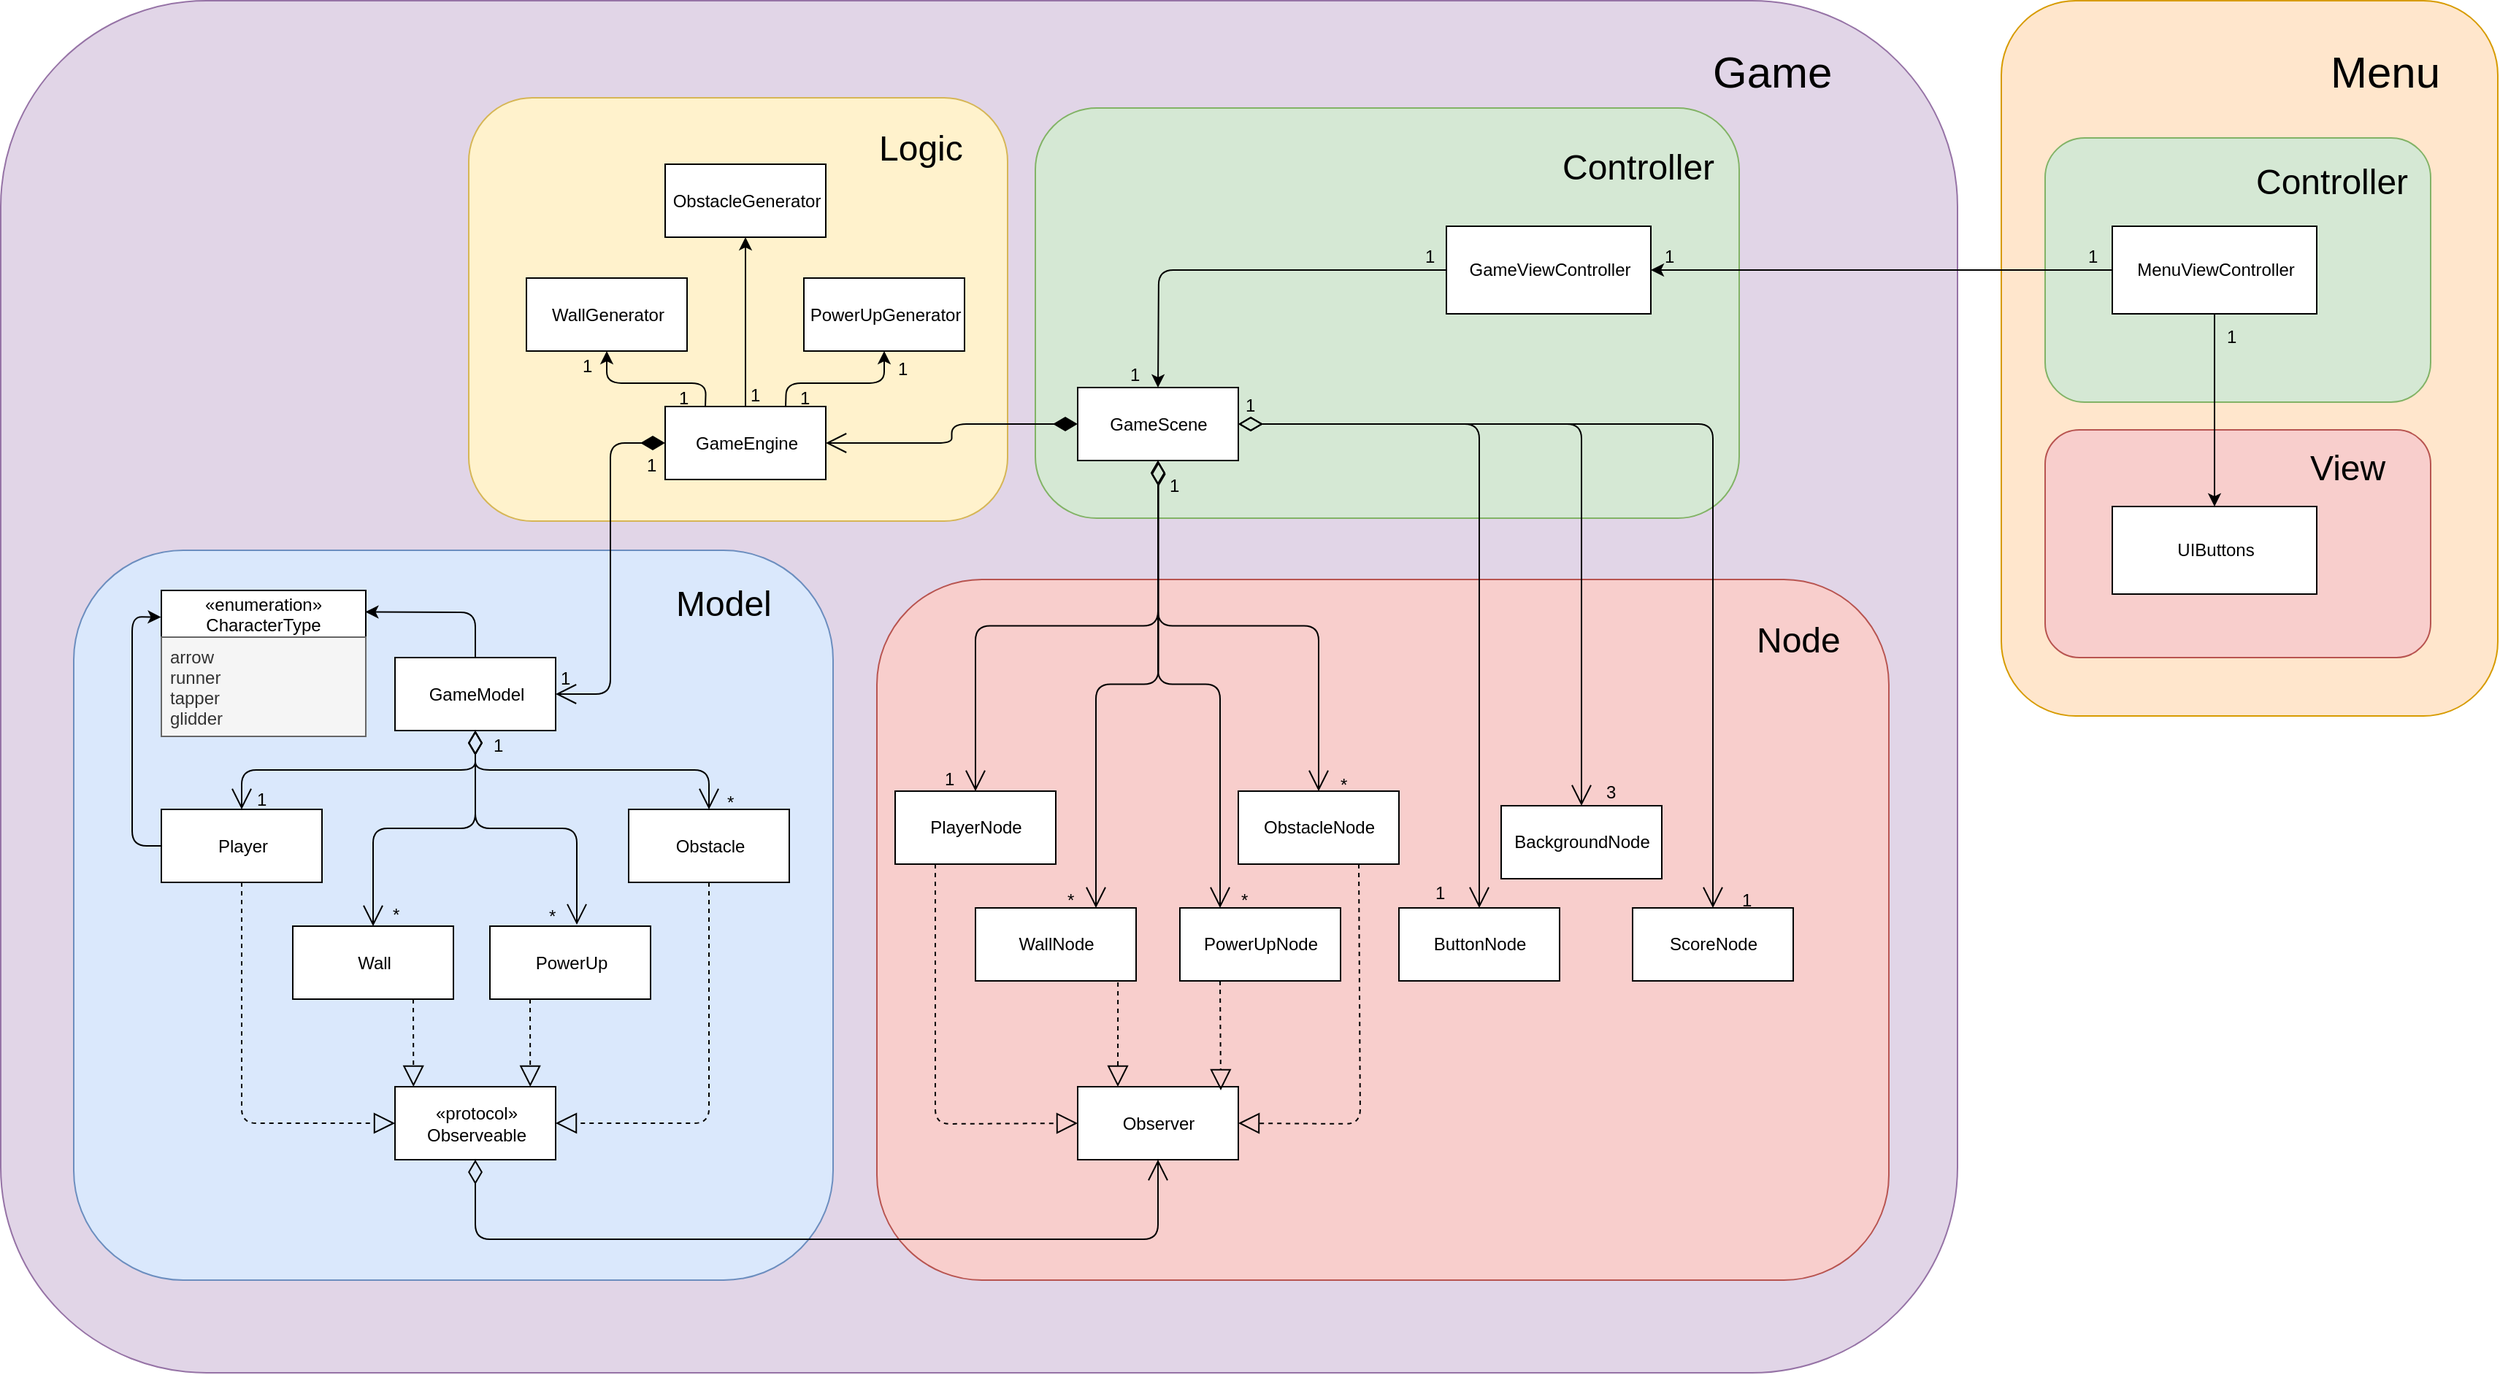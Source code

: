 <mxfile version="10.5.4" type="device"><diagram id="Y3NEWgjcwdqvcWFSTXgJ" name="Page-1"><mxGraphModel dx="2684" dy="1356" grid="1" gridSize="10" guides="1" tooltips="1" connect="1" arrows="1" fold="1" page="1" pageScale="1" pageWidth="2336" pageHeight="1654" math="0" shadow="0"><root><mxCell id="0"/><mxCell id="1" parent="0"/><mxCell id="E8pVUjtLcKvtDBZuzTOa-110" value="" style="rounded=1;whiteSpace=wrap;html=1;fillColor=#e1d5e7;strokeColor=#9673a6;" vertex="1" parent="1"><mxGeometry x="231.5" y="426.5" width="1340" height="940" as="geometry"/></mxCell><mxCell id="E8pVUjtLcKvtDBZuzTOa-109" value="" style="rounded=1;whiteSpace=wrap;html=1;fillColor=#ffe6cc;strokeColor=#d79b00;" vertex="1" parent="1"><mxGeometry x="1601.5" y="426.5" width="340" height="490" as="geometry"/></mxCell><mxCell id="E8pVUjtLcKvtDBZuzTOa-80" value="" style="rounded=1;whiteSpace=wrap;html=1;fillColor=#f8cecc;strokeColor=#b85450;" vertex="1" parent="1"><mxGeometry x="1631.5" y="720.5" width="264" height="156" as="geometry"/></mxCell><mxCell id="E8pVUjtLcKvtDBZuzTOa-79" value="" style="rounded=1;whiteSpace=wrap;html=1;fillColor=#d5e8d4;strokeColor=#82b366;" vertex="1" parent="1"><mxGeometry x="1631.5" y="520.5" width="264" height="181" as="geometry"/></mxCell><mxCell id="E8pVUjtLcKvtDBZuzTOa-77" value="" style="rounded=1;whiteSpace=wrap;html=1;fillColor=#d5e8d4;strokeColor=#82b366;" vertex="1" parent="1"><mxGeometry x="940" y="500" width="482" height="281" as="geometry"/></mxCell><mxCell id="E8pVUjtLcKvtDBZuzTOa-73" value="" style="rounded=1;whiteSpace=wrap;html=1;fillColor=#fff2cc;strokeColor=#d6b656;" vertex="1" parent="1"><mxGeometry x="552" y="493" width="369" height="290" as="geometry"/></mxCell><mxCell id="E8pVUjtLcKvtDBZuzTOa-72" value="" style="rounded=1;whiteSpace=wrap;html=1;fillColor=#f8cecc;strokeColor=#b85450;" vertex="1" parent="1"><mxGeometry x="831.5" y="823" width="693" height="480" as="geometry"/></mxCell><mxCell id="E8pVUjtLcKvtDBZuzTOa-70" value="" style="rounded=1;whiteSpace=wrap;html=1;fillColor=#dae8fc;strokeColor=#6c8ebf;" vertex="1" parent="1"><mxGeometry x="281.5" y="803" width="520" height="500" as="geometry"/></mxCell><mxCell id="E8pVUjtLcKvtDBZuzTOa-1" value="GameScene" style="html=1;" vertex="1" parent="1"><mxGeometry x="969" y="691.5" width="110" height="50" as="geometry"/></mxCell><mxCell id="E8pVUjtLcKvtDBZuzTOa-2" value="WallGenerator" style="html=1;" vertex="1" parent="1"><mxGeometry x="591.5" y="616.5" width="110" height="50" as="geometry"/></mxCell><mxCell id="E8pVUjtLcKvtDBZuzTOa-3" value="ObstacleGenerator" style="html=1;" vertex="1" parent="1"><mxGeometry x="686.5" y="538.5" width="110" height="50" as="geometry"/></mxCell><mxCell id="E8pVUjtLcKvtDBZuzTOa-4" value="PowerUpGenerator" style="html=1;" vertex="1" parent="1"><mxGeometry x="781.5" y="616.5" width="110" height="50" as="geometry"/></mxCell><mxCell id="E8pVUjtLcKvtDBZuzTOa-5" value="GameModel" style="html=1;" vertex="1" parent="1"><mxGeometry x="501.5" y="876.5" width="110" height="50" as="geometry"/></mxCell><mxCell id="E8pVUjtLcKvtDBZuzTOa-6" value="GameEngine" style="html=1;" vertex="1" parent="1"><mxGeometry x="686.5" y="704.5" width="110" height="50" as="geometry"/></mxCell><mxCell id="E8pVUjtLcKvtDBZuzTOa-7" value="Player" style="html=1;" vertex="1" parent="1"><mxGeometry x="341.5" y="980.5" width="110" height="50" as="geometry"/></mxCell><mxCell id="E8pVUjtLcKvtDBZuzTOa-8" value="Wall" style="html=1;" vertex="1" parent="1"><mxGeometry x="431.5" y="1060.5" width="110" height="50" as="geometry"/></mxCell><mxCell id="E8pVUjtLcKvtDBZuzTOa-9" value="Obstacle" style="html=1;" vertex="1" parent="1"><mxGeometry x="661.5" y="980.5" width="110" height="50" as="geometry"/></mxCell><mxCell id="E8pVUjtLcKvtDBZuzTOa-11" value="PowerUp" style="html=1;" vertex="1" parent="1"><mxGeometry x="566.5" y="1060.5" width="110" height="50" as="geometry"/></mxCell><mxCell id="E8pVUjtLcKvtDBZuzTOa-12" value="&lt;span&gt;«protocol»&lt;/span&gt;&lt;br&gt;Observeable" style="html=1;" vertex="1" parent="1"><mxGeometry x="501.5" y="1170.5" width="110" height="50" as="geometry"/></mxCell><mxCell id="E8pVUjtLcKvtDBZuzTOa-13" value="Observer" style="html=1;" vertex="1" parent="1"><mxGeometry x="969" y="1170.5" width="110" height="50" as="geometry"/></mxCell><mxCell id="E8pVUjtLcKvtDBZuzTOa-14" value="PlayerNode" style="html=1;" vertex="1" parent="1"><mxGeometry x="844" y="968" width="110" height="50" as="geometry"/></mxCell><mxCell id="E8pVUjtLcKvtDBZuzTOa-15" value="BackgroundNode" style="html=1;" vertex="1" parent="1"><mxGeometry x="1259" y="978" width="110" height="50" as="geometry"/></mxCell><mxCell id="E8pVUjtLcKvtDBZuzTOa-16" value="ObstacleNode" style="html=1;" vertex="1" parent="1"><mxGeometry x="1079" y="968" width="110" height="50" as="geometry"/></mxCell><mxCell id="E8pVUjtLcKvtDBZuzTOa-17" value="WallNode" style="html=1;" vertex="1" parent="1"><mxGeometry x="899" y="1048" width="110" height="50" as="geometry"/></mxCell><mxCell id="E8pVUjtLcKvtDBZuzTOa-18" value="ScoreNode" style="html=1;" vertex="1" parent="1"><mxGeometry x="1349" y="1048" width="110" height="50" as="geometry"/></mxCell><mxCell id="E8pVUjtLcKvtDBZuzTOa-19" value="ButtonNode" style="html=1;" vertex="1" parent="1"><mxGeometry x="1189" y="1048" width="110" height="50" as="geometry"/></mxCell><mxCell id="E8pVUjtLcKvtDBZuzTOa-26" value="«enumeration»&#10;CharacterType" style="swimlane;fontStyle=0;childLayout=stackLayout;horizontal=1;startSize=32;horizontalStack=0;resizeParent=1;resizeParentMax=0;resizeLast=0;collapsible=1;marginBottom=0;" vertex="1" parent="1"><mxGeometry x="341.5" y="830.5" width="140" height="100" as="geometry"/></mxCell><mxCell id="E8pVUjtLcKvtDBZuzTOa-27" value="arrow&#10;runner&#10;tapper&#10;glidder&#10;" style="text;align=left;verticalAlign=top;spacingLeft=4;spacingRight=4;overflow=hidden;rotatable=0;points=[[0,0.5],[1,0.5]];portConstraint=eastwest;fillColor=#f5f5f5;strokeColor=#666666;fontColor=#333333;" vertex="1" parent="E8pVUjtLcKvtDBZuzTOa-26"><mxGeometry y="32" width="140" height="68" as="geometry"/></mxCell><mxCell id="E8pVUjtLcKvtDBZuzTOa-33" value="" style="endArrow=open;html=1;endSize=12;startArrow=diamondThin;startSize=14;startFill=0;edgeStyle=orthogonalEdgeStyle;align=left;verticalAlign=bottom;exitX=0.5;exitY=1;exitDx=0;exitDy=0;entryX=0.5;entryY=0;entryDx=0;entryDy=0;" edge="1" parent="1" source="E8pVUjtLcKvtDBZuzTOa-5" target="E8pVUjtLcKvtDBZuzTOa-7"><mxGeometry x="-1" y="3" relative="1" as="geometry"><mxPoint x="531.5" y="950.5" as="sourcePoint"/><mxPoint x="691.5" y="950.5" as="targetPoint"/></mxGeometry></mxCell><mxCell id="E8pVUjtLcKvtDBZuzTOa-34" value="" style="endArrow=open;html=1;endSize=12;startArrow=diamondThin;startSize=14;startFill=0;edgeStyle=orthogonalEdgeStyle;align=left;verticalAlign=bottom;exitX=0.5;exitY=1;exitDx=0;exitDy=0;entryX=0.5;entryY=0;entryDx=0;entryDy=0;" edge="1" parent="1" source="E8pVUjtLcKvtDBZuzTOa-5" target="E8pVUjtLcKvtDBZuzTOa-8"><mxGeometry x="-1" y="3" relative="1" as="geometry"><mxPoint x="566.611" y="936.389" as="sourcePoint"/><mxPoint x="406.611" y="992.5" as="targetPoint"/></mxGeometry></mxCell><mxCell id="E8pVUjtLcKvtDBZuzTOa-35" value="" style="endArrow=open;html=1;endSize=12;startArrow=diamondThin;startSize=14;startFill=0;edgeStyle=orthogonalEdgeStyle;align=left;verticalAlign=bottom;exitX=0.5;exitY=1;exitDx=0;exitDy=0;" edge="1" parent="1" source="E8pVUjtLcKvtDBZuzTOa-5" target="E8pVUjtLcKvtDBZuzTOa-9"><mxGeometry x="-1" y="3" relative="1" as="geometry"><mxPoint x="621.611" y="930.389" as="sourcePoint"/><mxPoint x="601.611" y="986.5" as="targetPoint"/></mxGeometry></mxCell><mxCell id="E8pVUjtLcKvtDBZuzTOa-36" value="" style="endArrow=open;html=1;endSize=12;startArrow=diamondThin;startSize=14;startFill=0;edgeStyle=orthogonalEdgeStyle;align=left;verticalAlign=bottom;entryX=0.541;entryY=-0.019;entryDx=0;entryDy=0;entryPerimeter=0;" edge="1" parent="1" source="E8pVUjtLcKvtDBZuzTOa-5" target="E8pVUjtLcKvtDBZuzTOa-11"><mxGeometry x="-1" y="3" relative="1" as="geometry"><mxPoint x="551.5" y="1020.5" as="sourcePoint"/><mxPoint x="711.5" y="1020.5" as="targetPoint"/></mxGeometry></mxCell><mxCell id="E8pVUjtLcKvtDBZuzTOa-37" value="" style="endArrow=block;dashed=1;endFill=0;endSize=12;html=1;entryX=0;entryY=0.5;entryDx=0;entryDy=0;exitX=0.5;exitY=1;exitDx=0;exitDy=0;" edge="1" parent="1" source="E8pVUjtLcKvtDBZuzTOa-7" target="E8pVUjtLcKvtDBZuzTOa-12"><mxGeometry width="160" relative="1" as="geometry"><mxPoint x="291.5" y="1160.5" as="sourcePoint"/><mxPoint x="441.5" y="1150.5" as="targetPoint"/><Array as="points"><mxPoint x="396.5" y="1195.5"/></Array></mxGeometry></mxCell><mxCell id="E8pVUjtLcKvtDBZuzTOa-38" value="" style="endArrow=block;dashed=1;endFill=0;endSize=12;html=1;entryX=1;entryY=0.5;entryDx=0;entryDy=0;exitX=0.5;exitY=1;exitDx=0;exitDy=0;" edge="1" parent="1" source="E8pVUjtLcKvtDBZuzTOa-9" target="E8pVUjtLcKvtDBZuzTOa-12"><mxGeometry width="160" relative="1" as="geometry"><mxPoint x="406.534" y="1040.534" as="sourcePoint"/><mxPoint x="511.362" y="1205.362" as="targetPoint"/><Array as="points"><mxPoint x="716.5" y="1195.5"/></Array></mxGeometry></mxCell><mxCell id="E8pVUjtLcKvtDBZuzTOa-39" value="" style="endArrow=block;dashed=1;endFill=0;endSize=12;html=1;exitX=0.75;exitY=1;exitDx=0;exitDy=0;entryX=0.115;entryY=0;entryDx=0;entryDy=0;entryPerimeter=0;" edge="1" parent="1" source="E8pVUjtLcKvtDBZuzTOa-8" target="E8pVUjtLcKvtDBZuzTOa-12"><mxGeometry width="160" relative="1" as="geometry"><mxPoint x="481.5" y="1140.5" as="sourcePoint"/><mxPoint x="641.5" y="1140.5" as="targetPoint"/></mxGeometry></mxCell><mxCell id="E8pVUjtLcKvtDBZuzTOa-40" value="" style="endArrow=block;dashed=1;endFill=0;endSize=12;html=1;exitX=0.25;exitY=1;exitDx=0;exitDy=0;entryX=0.842;entryY=0;entryDx=0;entryDy=0;entryPerimeter=0;" edge="1" parent="1" source="E8pVUjtLcKvtDBZuzTOa-11" target="E8pVUjtLcKvtDBZuzTOa-12"><mxGeometry width="160" relative="1" as="geometry"><mxPoint x="524.1" y="1120.5" as="sourcePoint"/><mxPoint x="524.1" y="1180.5" as="targetPoint"/></mxGeometry></mxCell><mxCell id="E8pVUjtLcKvtDBZuzTOa-41" value="PowerUpNode" style="html=1;" vertex="1" parent="1"><mxGeometry x="1039" y="1048" width="110" height="50" as="geometry"/></mxCell><mxCell id="E8pVUjtLcKvtDBZuzTOa-42" value="" style="endArrow=open;html=1;endSize=12;startArrow=diamondThin;startSize=14;startFill=0;edgeStyle=orthogonalEdgeStyle;align=left;verticalAlign=bottom;entryX=0.5;entryY=0;entryDx=0;entryDy=0;exitX=0.5;exitY=1;exitDx=0;exitDy=0;" edge="1" parent="1" source="E8pVUjtLcKvtDBZuzTOa-1" target="E8pVUjtLcKvtDBZuzTOa-14"><mxGeometry x="-1" y="3" relative="1" as="geometry"><mxPoint x="934.034" y="863" as="sourcePoint"/><mxPoint x="1003.69" y="996" as="targetPoint"/></mxGeometry></mxCell><mxCell id="E8pVUjtLcKvtDBZuzTOa-43" value="" style="endArrow=open;html=1;endSize=12;startArrow=diamondThin;startSize=14;startFill=0;edgeStyle=orthogonalEdgeStyle;align=left;verticalAlign=bottom;entryX=0.75;entryY=0;entryDx=0;entryDy=0;exitX=0.503;exitY=1.017;exitDx=0;exitDy=0;exitPerimeter=0;" edge="1" parent="1" source="E8pVUjtLcKvtDBZuzTOa-1" target="E8pVUjtLcKvtDBZuzTOa-17"><mxGeometry x="-1" y="3" relative="1" as="geometry"><mxPoint x="1019" y="853" as="sourcePoint"/><mxPoint x="623.69" y="1002" as="targetPoint"/></mxGeometry></mxCell><mxCell id="E8pVUjtLcKvtDBZuzTOa-44" value="" style="endArrow=open;html=1;endSize=12;startArrow=diamondThin;startSize=14;startFill=0;edgeStyle=orthogonalEdgeStyle;align=left;verticalAlign=bottom;exitX=0.5;exitY=1;exitDx=0;exitDy=0;" edge="1" parent="1" source="E8pVUjtLcKvtDBZuzTOa-1" target="E8pVUjtLcKvtDBZuzTOa-16"><mxGeometry x="-1" y="3" relative="1" as="geometry"><mxPoint x="1034.07" y="859.07" as="sourcePoint"/><mxPoint x="908.953" y="913.023" as="targetPoint"/></mxGeometry></mxCell><mxCell id="E8pVUjtLcKvtDBZuzTOa-45" value="" style="endArrow=open;html=1;endSize=12;startArrow=diamondThin;startSize=14;startFill=0;edgeStyle=orthogonalEdgeStyle;align=left;verticalAlign=bottom;exitX=0.5;exitY=1;exitDx=0;exitDy=0;entryX=0.25;entryY=0;entryDx=0;entryDy=0;" edge="1" parent="1" source="E8pVUjtLcKvtDBZuzTOa-1" target="E8pVUjtLcKvtDBZuzTOa-41"><mxGeometry x="-1" y="3" relative="1" as="geometry"><mxPoint x="1059" y="863" as="sourcePoint"/><mxPoint x="1144.07" y="913" as="targetPoint"/></mxGeometry></mxCell><mxCell id="E8pVUjtLcKvtDBZuzTOa-50" value="" style="endArrow=open;html=1;endSize=12;startArrow=diamondThin;startSize=14;startFill=0;edgeStyle=orthogonalEdgeStyle;align=left;verticalAlign=bottom;entryX=0.5;entryY=0;entryDx=0;entryDy=0;exitX=1;exitY=0.5;exitDx=0;exitDy=0;" edge="1" parent="1" source="E8pVUjtLcKvtDBZuzTOa-1" target="E8pVUjtLcKvtDBZuzTOa-15"><mxGeometry x="-1" y="3" relative="1" as="geometry"><mxPoint x="1034.4" y="859.8" as="sourcePoint"/><mxPoint x="991.6" y="983" as="targetPoint"/></mxGeometry></mxCell><mxCell id="E8pVUjtLcKvtDBZuzTOa-51" value="" style="endArrow=open;html=1;endSize=12;startArrow=diamondThin;startSize=14;startFill=0;edgeStyle=orthogonalEdgeStyle;align=left;verticalAlign=bottom;entryX=0.5;entryY=0;entryDx=0;entryDy=0;exitX=1;exitY=0.5;exitDx=0;exitDy=0;" edge="1" parent="1" source="E8pVUjtLcKvtDBZuzTOa-1" target="E8pVUjtLcKvtDBZuzTOa-19"><mxGeometry x="-1" y="3" relative="1" as="geometry"><mxPoint x="1079" y="823" as="sourcePoint"/><mxPoint x="1324" y="913" as="targetPoint"/></mxGeometry></mxCell><mxCell id="E8pVUjtLcKvtDBZuzTOa-52" value="" style="endArrow=open;html=1;endSize=12;startArrow=diamondThin;startSize=14;startFill=0;edgeStyle=orthogonalEdgeStyle;align=left;verticalAlign=bottom;entryX=0.5;entryY=0;entryDx=0;entryDy=0;exitX=1;exitY=0.5;exitDx=0;exitDy=0;" edge="1" parent="1" source="E8pVUjtLcKvtDBZuzTOa-1" target="E8pVUjtLcKvtDBZuzTOa-18"><mxGeometry x="-1" y="3" relative="1" as="geometry"><mxPoint x="1079" y="823" as="sourcePoint"/><mxPoint x="1324.333" y="913.333" as="targetPoint"/></mxGeometry></mxCell><mxCell id="E8pVUjtLcKvtDBZuzTOa-53" value="" style="endArrow=block;dashed=1;endFill=0;endSize=12;html=1;entryX=0;entryY=0.5;entryDx=0;entryDy=0;exitX=0.25;exitY=1;exitDx=0;exitDy=0;" edge="1" parent="1" source="E8pVUjtLcKvtDBZuzTOa-14" target="E8pVUjtLcKvtDBZuzTOa-13"><mxGeometry width="160" relative="1" as="geometry"><mxPoint x="704.286" y="988.286" as="sourcePoint"/><mxPoint x="599.143" y="1152.857" as="targetPoint"/><Array as="points"><mxPoint x="871.5" y="1196"/></Array></mxGeometry></mxCell><mxCell id="E8pVUjtLcKvtDBZuzTOa-54" value="" style="endArrow=block;dashed=1;endFill=0;endSize=12;html=1;entryX=1;entryY=0.5;entryDx=0;entryDy=0;exitX=0.75;exitY=1;exitDx=0;exitDy=0;" edge="1" parent="1" source="E8pVUjtLcKvtDBZuzTOa-16" target="E8pVUjtLcKvtDBZuzTOa-13"><mxGeometry width="160" relative="1" as="geometry"><mxPoint x="714.286" y="998.286" as="sourcePoint"/><mxPoint x="609.143" y="1162.857" as="targetPoint"/><Array as="points"><mxPoint x="1162.5" y="1196"/></Array></mxGeometry></mxCell><mxCell id="E8pVUjtLcKvtDBZuzTOa-56" value="" style="endArrow=block;dashed=1;endFill=0;endSize=12;html=1;entryX=0.25;entryY=0;entryDx=0;entryDy=0;exitX=0.887;exitY=1.021;exitDx=0;exitDy=0;exitPerimeter=0;" edge="1" parent="1" source="E8pVUjtLcKvtDBZuzTOa-17" target="E8pVUjtLcKvtDBZuzTOa-13"><mxGeometry width="160" relative="1" as="geometry"><mxPoint x="699" y="1118" as="sourcePoint"/><mxPoint x="859" y="1118" as="targetPoint"/></mxGeometry></mxCell><mxCell id="E8pVUjtLcKvtDBZuzTOa-57" value="" style="endArrow=block;dashed=1;endFill=0;endSize=12;html=1;exitX=0.25;exitY=1;exitDx=0;exitDy=0;entryX=0.891;entryY=0.05;entryDx=0;entryDy=0;entryPerimeter=0;" edge="1" parent="1" source="E8pVUjtLcKvtDBZuzTOa-41" target="E8pVUjtLcKvtDBZuzTOa-13"><mxGeometry width="160" relative="1" as="geometry"><mxPoint x="1006.571" y="1068.857" as="sourcePoint"/><mxPoint x="1067" y="1116" as="targetPoint"/></mxGeometry></mxCell><mxCell id="E8pVUjtLcKvtDBZuzTOa-58" value="" style="endArrow=open;html=1;endSize=12;startArrow=diamondThin;startSize=14;startFill=0;edgeStyle=orthogonalEdgeStyle;align=left;verticalAlign=bottom;exitX=0.5;exitY=1;exitDx=0;exitDy=0;entryX=0.5;entryY=1;entryDx=0;entryDy=0;" edge="1" parent="1" source="E8pVUjtLcKvtDBZuzTOa-12" target="E8pVUjtLcKvtDBZuzTOa-13"><mxGeometry x="-1" y="3" relative="1" as="geometry"><mxPoint x="611.5" y="1193" as="sourcePoint"/><mxPoint x="771.5" y="1193" as="targetPoint"/><Array as="points"><mxPoint x="556.5" y="1275"/><mxPoint x="1024.5" y="1275"/></Array></mxGeometry></mxCell><mxCell id="E8pVUjtLcKvtDBZuzTOa-61" value="" style="endArrow=classic;html=1;exitX=0.25;exitY=0;exitDx=0;exitDy=0;entryX=0.5;entryY=1;entryDx=0;entryDy=0;" edge="1" parent="1" source="E8pVUjtLcKvtDBZuzTOa-6" target="E8pVUjtLcKvtDBZuzTOa-2"><mxGeometry width="50" height="50" relative="1" as="geometry"><mxPoint x="721.5" y="668.5" as="sourcePoint"/><mxPoint x="771.5" y="618.5" as="targetPoint"/><Array as="points"><mxPoint x="714.5" y="688.5"/><mxPoint x="646.5" y="688.5"/></Array></mxGeometry></mxCell><mxCell id="E8pVUjtLcKvtDBZuzTOa-62" value="" style="endArrow=classic;html=1;exitX=0.75;exitY=0;exitDx=0;exitDy=0;entryX=0.5;entryY=1;entryDx=0;entryDy=0;" edge="1" parent="1" source="E8pVUjtLcKvtDBZuzTOa-6" target="E8pVUjtLcKvtDBZuzTOa-4"><mxGeometry width="50" height="50" relative="1" as="geometry"><mxPoint x="921.5" y="678.5" as="sourcePoint"/><mxPoint x="971.5" y="628.5" as="targetPoint"/><Array as="points"><mxPoint x="769.5" y="688.5"/><mxPoint x="836.5" y="688.5"/></Array></mxGeometry></mxCell><mxCell id="E8pVUjtLcKvtDBZuzTOa-63" value="" style="endArrow=classic;html=1;exitX=0.5;exitY=0;exitDx=0;exitDy=0;entryX=0.5;entryY=1;entryDx=0;entryDy=0;" edge="1" parent="1" source="E8pVUjtLcKvtDBZuzTOa-6" target="E8pVUjtLcKvtDBZuzTOa-3"><mxGeometry width="50" height="50" relative="1" as="geometry"><mxPoint x="941.5" y="698.5" as="sourcePoint"/><mxPoint x="991.5" y="648.5" as="targetPoint"/></mxGeometry></mxCell><mxCell id="E8pVUjtLcKvtDBZuzTOa-64" value="GameViewController" style="html=1;" vertex="1" parent="1"><mxGeometry x="1221.5" y="581" width="140" height="60" as="geometry"/></mxCell><mxCell id="E8pVUjtLcKvtDBZuzTOa-65" value="" style="endArrow=classic;html=1;exitX=0;exitY=0.5;exitDx=0;exitDy=0;entryX=0.5;entryY=0;entryDx=0;entryDy=0;" edge="1" parent="1" source="E8pVUjtLcKvtDBZuzTOa-64" target="E8pVUjtLcKvtDBZuzTOa-1"><mxGeometry width="50" height="50" relative="1" as="geometry"><mxPoint x="1011.5" y="678.5" as="sourcePoint"/><mxPoint x="1061.5" y="628.5" as="targetPoint"/><Array as="points"><mxPoint x="1024.5" y="611"/></Array></mxGeometry></mxCell><mxCell id="E8pVUjtLcKvtDBZuzTOa-66" value="" style="endArrow=classic;html=1;exitX=0.5;exitY=0;exitDx=0;exitDy=0;entryX=0.998;entryY=0.147;entryDx=0;entryDy=0;entryPerimeter=0;" edge="1" parent="1" source="E8pVUjtLcKvtDBZuzTOa-5" target="E8pVUjtLcKvtDBZuzTOa-26"><mxGeometry width="50" height="50" relative="1" as="geometry"><mxPoint x="491.5" y="850.5" as="sourcePoint"/><mxPoint x="541.5" y="800.5" as="targetPoint"/><Array as="points"><mxPoint x="556.5" y="845.5"/></Array></mxGeometry></mxCell><mxCell id="E8pVUjtLcKvtDBZuzTOa-67" value="" style="endArrow=classic;html=1;exitX=0;exitY=0.5;exitDx=0;exitDy=0;entryX=-0.002;entryY=0.183;entryDx=0;entryDy=0;entryPerimeter=0;" edge="1" parent="1" source="E8pVUjtLcKvtDBZuzTOa-7" target="E8pVUjtLcKvtDBZuzTOa-26"><mxGeometry width="50" height="50" relative="1" as="geometry"><mxPoint x="251.5" y="980.5" as="sourcePoint"/><mxPoint x="301.5" y="930.5" as="targetPoint"/><Array as="points"><mxPoint x="321.5" y="1005.5"/><mxPoint x="321.5" y="848.5"/></Array></mxGeometry></mxCell><mxCell id="E8pVUjtLcKvtDBZuzTOa-68" value="" style="endArrow=open;html=1;endSize=12;startArrow=diamondThin;startSize=14;startFill=1;edgeStyle=orthogonalEdgeStyle;align=left;verticalAlign=bottom;entryX=1;entryY=0.5;entryDx=0;entryDy=0;" edge="1" parent="1" source="E8pVUjtLcKvtDBZuzTOa-1" target="E8pVUjtLcKvtDBZuzTOa-6"><mxGeometry x="-1" y="3" relative="1" as="geometry"><mxPoint x="919.241" y="729.483" as="sourcePoint"/><mxPoint x="951.5" y="783" as="targetPoint"/></mxGeometry></mxCell><mxCell id="E8pVUjtLcKvtDBZuzTOa-69" value="" style="endArrow=open;html=1;endSize=12;startArrow=diamondThin;startSize=14;startFill=1;edgeStyle=orthogonalEdgeStyle;align=left;verticalAlign=bottom;exitX=0;exitY=0.5;exitDx=0;exitDy=0;entryX=1;entryY=0.5;entryDx=0;entryDy=0;" edge="1" parent="1" source="E8pVUjtLcKvtDBZuzTOa-6" target="E8pVUjtLcKvtDBZuzTOa-5"><mxGeometry x="-1" y="3" relative="1" as="geometry"><mxPoint x="791.147" y="822.441" as="sourcePoint"/><mxPoint x="696.69" y="876.241" as="targetPoint"/></mxGeometry></mxCell><mxCell id="E8pVUjtLcKvtDBZuzTOa-75" value="MenuViewController" style="html=1;" vertex="1" parent="1"><mxGeometry x="1677.5" y="581" width="140" height="60" as="geometry"/></mxCell><mxCell id="E8pVUjtLcKvtDBZuzTOa-76" value="" style="endArrow=classic;html=1;exitX=0;exitY=0.5;exitDx=0;exitDy=0;entryX=1;entryY=0.5;entryDx=0;entryDy=0;" edge="1" parent="1" source="E8pVUjtLcKvtDBZuzTOa-75" target="E8pVUjtLcKvtDBZuzTOa-64"><mxGeometry width="50" height="50" relative="1" as="geometry"><mxPoint x="1391.5" y="573" as="sourcePoint"/><mxPoint x="1441.5" y="523" as="targetPoint"/></mxGeometry></mxCell><mxCell id="E8pVUjtLcKvtDBZuzTOa-78" value="UIButtons" style="html=1;" vertex="1" parent="1"><mxGeometry x="1677.5" y="773" width="140" height="60" as="geometry"/></mxCell><mxCell id="E8pVUjtLcKvtDBZuzTOa-81" value="1" style="text;html=1;resizable=0;points=[];autosize=1;align=left;verticalAlign=top;spacingTop=-4;" vertex="1" parent="1"><mxGeometry x="742.5" y="686.5" width="20" height="10" as="geometry"/></mxCell><mxCell id="E8pVUjtLcKvtDBZuzTOa-82" value="1" style="text;html=1;resizable=0;points=[];autosize=1;align=left;verticalAlign=top;spacingTop=-4;" vertex="1" parent="1"><mxGeometry x="776.5" y="688.5" width="20" height="10" as="geometry"/></mxCell><mxCell id="E8pVUjtLcKvtDBZuzTOa-83" value="1" style="text;html=1;resizable=0;points=[];autosize=1;align=left;verticalAlign=top;spacingTop=-4;" vertex="1" parent="1"><mxGeometry x="693.5" y="688.5" width="20" height="10" as="geometry"/></mxCell><mxCell id="E8pVUjtLcKvtDBZuzTOa-85" value="1" style="text;html=1;resizable=0;points=[];autosize=1;align=left;verticalAlign=top;spacingTop=-4;" vertex="1" parent="1"><mxGeometry x="627.5" y="666.5" width="20" height="10" as="geometry"/></mxCell><mxCell id="E8pVUjtLcKvtDBZuzTOa-86" value="1" style="text;html=1;resizable=0;points=[];autosize=1;align=left;verticalAlign=top;spacingTop=-4;" vertex="1" parent="1"><mxGeometry x="843.5" y="668.5" width="20" height="10" as="geometry"/></mxCell><mxCell id="E8pVUjtLcKvtDBZuzTOa-87" value="1" style="text;html=1;resizable=0;points=[];autosize=1;align=left;verticalAlign=top;spacingTop=-4;" vertex="1" parent="1"><mxGeometry x="671.5" y="734.5" width="20" height="10" as="geometry"/></mxCell><mxCell id="E8pVUjtLcKvtDBZuzTOa-88" value="1" style="text;html=1;resizable=0;points=[];autosize=1;align=left;verticalAlign=top;spacingTop=-4;" vertex="1" parent="1"><mxGeometry x="612.5" y="880.5" width="20" height="10" as="geometry"/></mxCell><mxCell id="E8pVUjtLcKvtDBZuzTOa-89" value="1" style="text;html=1;resizable=0;points=[];autosize=1;align=left;verticalAlign=top;spacingTop=-4;" vertex="1" parent="1"><mxGeometry x="404.5" y="964" width="20" height="10" as="geometry"/></mxCell><mxCell id="E8pVUjtLcKvtDBZuzTOa-90" value="*" style="text;html=1;resizable=0;points=[];autosize=1;align=left;verticalAlign=top;spacingTop=-4;" vertex="1" parent="1"><mxGeometry x="497.5" y="1043" width="20" height="10" as="geometry"/></mxCell><mxCell id="E8pVUjtLcKvtDBZuzTOa-91" value="*" style="text;html=1;resizable=0;points=[];autosize=1;align=left;verticalAlign=top;spacingTop=-4;" vertex="1" parent="1"><mxGeometry x="604.5" y="1044" width="20" height="10" as="geometry"/></mxCell><mxCell id="E8pVUjtLcKvtDBZuzTOa-92" value="*" style="text;html=1;resizable=0;points=[];autosize=1;align=left;verticalAlign=top;spacingTop=-4;" vertex="1" parent="1"><mxGeometry x="726.5" y="966" width="20" height="10" as="geometry"/></mxCell><mxCell id="E8pVUjtLcKvtDBZuzTOa-93" value="1" style="text;html=1;resizable=0;points=[];autosize=1;align=left;verticalAlign=top;spacingTop=-4;" vertex="1" parent="1"><mxGeometry x="875.5" y="950" width="20" height="10" as="geometry"/></mxCell><mxCell id="E8pVUjtLcKvtDBZuzTOa-94" value="1" style="text;html=1;resizable=0;points=[];autosize=1;align=left;verticalAlign=top;spacingTop=-4;" vertex="1" parent="1"><mxGeometry x="566.5" y="926.5" width="20" height="10" as="geometry"/></mxCell><mxCell id="E8pVUjtLcKvtDBZuzTOa-95" value="1" style="text;html=1;resizable=0;points=[];autosize=1;align=left;verticalAlign=top;spacingTop=-4;" vertex="1" parent="1"><mxGeometry x="1030" y="748.5" width="20" height="10" as="geometry"/></mxCell><mxCell id="E8pVUjtLcKvtDBZuzTOa-96" value="*" style="text;html=1;resizable=0;points=[];autosize=1;align=left;verticalAlign=top;spacingTop=-4;" vertex="1" parent="1"><mxGeometry x="960" y="1033" width="20" height="10" as="geometry"/></mxCell><mxCell id="E8pVUjtLcKvtDBZuzTOa-97" value="*" style="text;html=1;resizable=0;points=[];autosize=1;align=left;verticalAlign=top;spacingTop=-4;" vertex="1" parent="1"><mxGeometry x="1079" y="1033" width="20" height="10" as="geometry"/></mxCell><mxCell id="E8pVUjtLcKvtDBZuzTOa-98" value="*" style="text;html=1;resizable=0;points=[];autosize=1;align=left;verticalAlign=top;spacingTop=-4;" vertex="1" parent="1"><mxGeometry x="1147" y="954" width="20" height="10" as="geometry"/></mxCell><mxCell id="E8pVUjtLcKvtDBZuzTOa-99" value="3" style="text;html=1;resizable=0;points=[];autosize=1;align=left;verticalAlign=top;spacingTop=-4;" vertex="1" parent="1"><mxGeometry x="1329" y="959" width="20" height="10" as="geometry"/></mxCell><mxCell id="E8pVUjtLcKvtDBZuzTOa-100" value="1" style="text;html=1;resizable=0;points=[];autosize=1;align=left;verticalAlign=top;spacingTop=-4;" vertex="1" parent="1"><mxGeometry x="1421.5" y="1033" width="20" height="10" as="geometry"/></mxCell><mxCell id="E8pVUjtLcKvtDBZuzTOa-101" value="1" style="text;html=1;resizable=0;points=[];autosize=1;align=left;verticalAlign=top;spacingTop=-4;" vertex="1" parent="1"><mxGeometry x="1211.5" y="1028" width="20" height="10" as="geometry"/></mxCell><mxCell id="E8pVUjtLcKvtDBZuzTOa-102" value="1" style="text;html=1;resizable=0;points=[];autosize=1;align=left;verticalAlign=top;spacingTop=-4;" vertex="1" parent="1"><mxGeometry x="1082" y="693.5" width="20" height="10" as="geometry"/></mxCell><mxCell id="E8pVUjtLcKvtDBZuzTOa-103" value="1" style="text;html=1;resizable=0;points=[];autosize=1;align=left;verticalAlign=top;spacingTop=-4;" vertex="1" parent="1"><mxGeometry x="1003" y="673" width="20" height="10" as="geometry"/></mxCell><mxCell id="E8pVUjtLcKvtDBZuzTOa-104" value="1" style="text;html=1;resizable=0;points=[];autosize=1;align=left;verticalAlign=top;spacingTop=-4;" vertex="1" parent="1"><mxGeometry x="1204.5" y="592" width="20" height="10" as="geometry"/></mxCell><mxCell id="E8pVUjtLcKvtDBZuzTOa-105" value="1" style="text;html=1;resizable=0;points=[];autosize=1;align=left;verticalAlign=top;spacingTop=-4;" vertex="1" parent="1"><mxGeometry x="1369" y="592" width="20" height="10" as="geometry"/></mxCell><mxCell id="E8pVUjtLcKvtDBZuzTOa-106" value="1" style="text;html=1;resizable=0;points=[];autosize=1;align=left;verticalAlign=top;spacingTop=-4;" vertex="1" parent="1"><mxGeometry x="1658.5" y="592" width="20" height="10" as="geometry"/></mxCell><mxCell id="E8pVUjtLcKvtDBZuzTOa-107" value="1" style="text;html=1;resizable=0;points=[];autosize=1;align=left;verticalAlign=top;spacingTop=-4;" vertex="1" parent="1"><mxGeometry x="1753.5" y="646.5" width="20" height="10" as="geometry"/></mxCell><mxCell id="E8pVUjtLcKvtDBZuzTOa-108" value="" style="endArrow=classic;html=1;exitX=0.5;exitY=1;exitDx=0;exitDy=0;entryX=0.5;entryY=0;entryDx=0;entryDy=0;" edge="1" parent="1" source="E8pVUjtLcKvtDBZuzTOa-75" target="E8pVUjtLcKvtDBZuzTOa-78"><mxGeometry width="50" height="50" relative="1" as="geometry"><mxPoint x="1935.5" y="716.5" as="sourcePoint"/><mxPoint x="1985.5" y="666.5" as="targetPoint"/></mxGeometry></mxCell><mxCell id="E8pVUjtLcKvtDBZuzTOa-111" value="&lt;font style=&quot;font-size: 24px;&quot;&gt;Logic&lt;/font&gt;" style="text;html=1;resizable=0;points=[];autosize=1;align=left;verticalAlign=top;spacingTop=-4;fontSize=24;" vertex="1" parent="1"><mxGeometry x="831" y="510.5" width="90" height="20" as="geometry"/></mxCell><mxCell id="E8pVUjtLcKvtDBZuzTOa-112" value="&lt;font style=&quot;font-size: 24px&quot;&gt;Model&lt;/font&gt;" style="text;html=1;resizable=0;points=[];autosize=1;align=left;verticalAlign=top;spacingTop=-4;fontSize=24;" vertex="1" parent="1"><mxGeometry x="691.5" y="823" width="80" height="30" as="geometry"/></mxCell><mxCell id="E8pVUjtLcKvtDBZuzTOa-113" value="&lt;font style=&quot;font-size: 24px&quot;&gt;Node&lt;/font&gt;" style="text;html=1;resizable=0;points=[];autosize=1;align=left;verticalAlign=top;spacingTop=-4;fontSize=24;" vertex="1" parent="1"><mxGeometry x="1431.5" y="847.5" width="70" height="30" as="geometry"/></mxCell><mxCell id="E8pVUjtLcKvtDBZuzTOa-114" value="&lt;font style=&quot;font-size: 24px&quot;&gt;Controller&lt;/font&gt;" style="text;html=1;resizable=0;points=[];autosize=1;align=left;verticalAlign=top;spacingTop=-4;fontSize=24;" vertex="1" parent="1"><mxGeometry x="1299" y="523.5" width="120" height="30" as="geometry"/></mxCell><mxCell id="E8pVUjtLcKvtDBZuzTOa-115" value="&lt;font style=&quot;font-size: 24px&quot;&gt;Controller&lt;/font&gt;" style="text;html=1;resizable=0;points=[];autosize=1;align=left;verticalAlign=top;spacingTop=-4;fontSize=24;" vertex="1" parent="1"><mxGeometry x="1773.5" y="533.5" width="120" height="30" as="geometry"/></mxCell><mxCell id="E8pVUjtLcKvtDBZuzTOa-116" value="&lt;font style=&quot;font-size: 24px&quot;&gt;View&lt;/font&gt;" style="text;html=1;resizable=0;points=[];autosize=1;align=left;verticalAlign=top;spacingTop=-4;fontSize=24;" vertex="1" parent="1"><mxGeometry x="1810.5" y="729.5" width="70" height="30" as="geometry"/></mxCell><mxCell id="E8pVUjtLcKvtDBZuzTOa-117" value="&lt;font style=&quot;font-size: 30px&quot;&gt;Game&lt;/font&gt;" style="text;html=1;resizable=0;points=[];autosize=1;align=left;verticalAlign=top;spacingTop=-4;fontSize=24;" vertex="1" parent="1"><mxGeometry x="1401.5" y="455" width="100" height="30" as="geometry"/></mxCell><mxCell id="E8pVUjtLcKvtDBZuzTOa-118" value="&lt;font style=&quot;font-size: 30px&quot;&gt;Menu&lt;/font&gt;" style="text;html=1;resizable=0;points=[];autosize=1;align=left;verticalAlign=top;spacingTop=-4;fontSize=24;" vertex="1" parent="1"><mxGeometry x="1824.5" y="455" width="90" height="30" as="geometry"/></mxCell></root></mxGraphModel></diagram></mxfile>